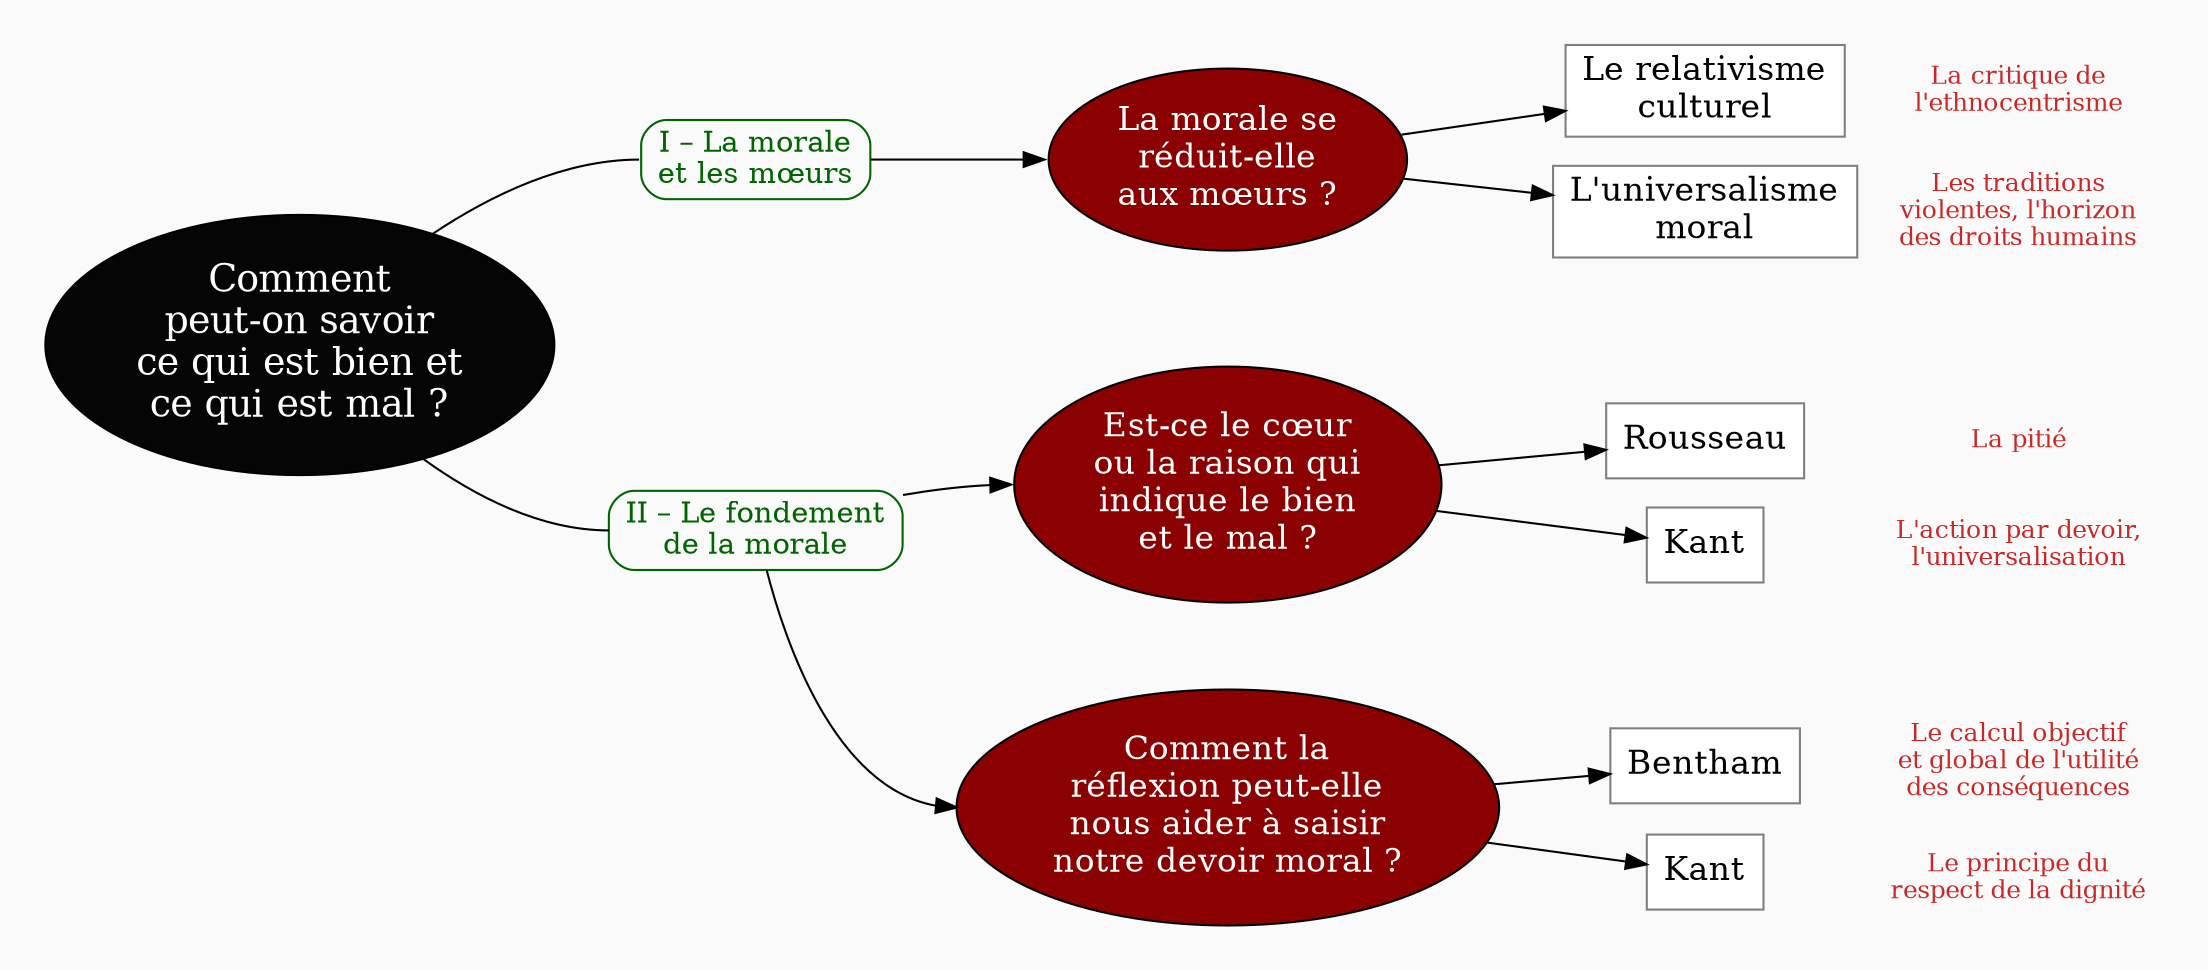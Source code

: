 digraph G {
// Template : diagram
// Usage : 
rankdir=LR
splines=true
//splines=curved
bgcolor=grey98
pad=0.3
style=filled
edge[minlen=3]
node[style=filled, fontcolor=white]
ranksep=0.1
nodesep=0.2

// NIVEAU 1
node[fillcolor=grey2, fontsize=18]
a1[label="Comment
peut-on savoir
ce qui est bien et
ce qui est mal ?"]

// NIVEAU 2
node[fontsize=14, shape=rect, fillcolor=grey98, fontcolor=darkgreen, color=darkgreen, style="filled, rounded"]
a1->p1[headport=w, arrowhead=none]
a1->p2[headport=w, arrowhead=none]

p1[label="I – La morale
et les mœurs"]
p2[label="II – Le fondement
de la morale"]

{rank=same;p1->p2[style=invis, minlen=10]}

node[fontcolor=black, fontsize=16]
// NIVEAU 3 (sans intermédiaire)
node [shape=box, fillcolor=white, color=grey50]
// c1[label=""]



// INTERMÉDIAIRE AVANT NIVEAU 3
node[fillcolor=red4, shape=oval, fontcolor=white, color=black, style="filled"]
// [arrowhead=none]
// bc1[label=""]
p1->b1[headport=w]
p2->b2[headport=w]
p2->b3[headport=w]
b1[label="La morale se
réduit-elle
aux mœurs ?"]    
b2[label="Est-ce le cœur
ou la raison qui
indique le bien
et le mal ?"]
b3[label="Comment la
réflexion peut-elle
nous aider à saisir
notre devoir moral ?"]



{rank=same;b1->b2[style=invis, minlen=4]}
{rank=same;b2->b3[style=invis, minlen=3]}

// NIVEAU 3 (avec intermédiaire)
node[fillcolor=white, shape=box, color=grey50, fontcolor=black]
// c1[label=""]
b1->{c1,c2}
c1[label="Le relativisme
culturel"]
c2[label="L'universalisme
moral"]

b2->{c3,c4}
c3[label="Rousseau"]
c4[label="Kant"]

b3->{c5,c6}
c5[label="Bentham"]
c6[label="Kant"]


{rank=same;c2->c3[style=invis, minlen=5]}
{rank=same;c4->c5[style=invis, minlen=5]}

// NIVEAU 4
node[style="filled,rounded", fillcolor=white, shape=box, color=grey50]
// d1[label=""]


// ÉTIQUETTES EN ROUGE
node[shape=plaintext, fontcolor=firebrick3, fillcolor=grey98, fontsize=12]
// e1[label=< <B>= Titre</B><BR /><BR />Contenu<BR /> >]
// e1[label=""]
// ->e1[minlen=1, style=invis]

e1[label="La critique de
l'ethnocentrisme"]
e2[label="Les traditions
violentes, l'horizon
des droits humains"]
e3[label="La pitié"]
e4[label="L'action par devoir,
l'universalisation"]
e5[label="Le calcul objectif
et global de l'utilité
des conséquences"]
e6[label="Le principe du
respect de la dignité"]

c1->e1[minlen=1, style=invis]
c2->e2[minlen=1, style=invis]
c3->e3[minlen=1, style=invis]
c4->e4[minlen=1, style=invis]
c5->e5[minlen=1, style=invis]
c6->e6[minlen=1, style=invis]

// REMARQUES EN BLEU
node[color=blue, shape=box, margin=0.07, fontcolor=black, fontsize=12, style="dashed", penwidth=0.6]
edge[color=blue, arrowhead="none", xlabel="", style="dashed", penwidth=0.6]
// r1[label=""]
// {rank=same;->r1}
// {rank=same;r1->[dir=back]}

}
